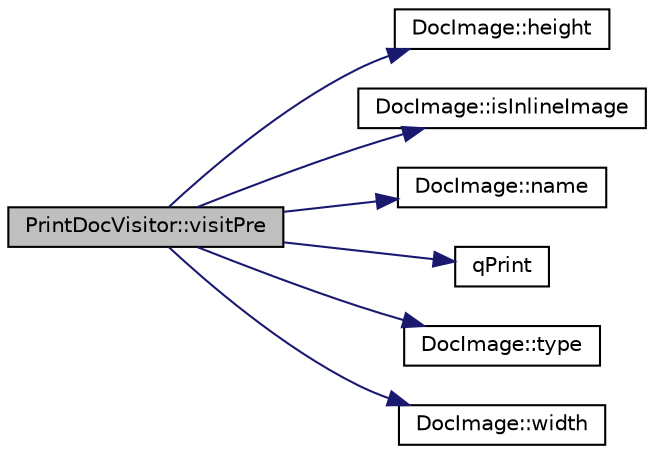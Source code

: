 digraph "PrintDocVisitor::visitPre"
{
 // LATEX_PDF_SIZE
  edge [fontname="Helvetica",fontsize="10",labelfontname="Helvetica",labelfontsize="10"];
  node [fontname="Helvetica",fontsize="10",shape=record];
  rankdir="LR";
  Node1 [label="PrintDocVisitor::visitPre",height=0.2,width=0.4,color="black", fillcolor="grey75", style="filled", fontcolor="black",tooltip=" "];
  Node1 -> Node2 [color="midnightblue",fontsize="10",style="solid",fontname="Helvetica"];
  Node2 [label="DocImage::height",height=0.2,width=0.4,color="black", fillcolor="white", style="filled",URL="$classDocImage.html#a434782653279e9f1d823656d48fe3e26",tooltip=" "];
  Node1 -> Node3 [color="midnightblue",fontsize="10",style="solid",fontname="Helvetica"];
  Node3 [label="DocImage::isInlineImage",height=0.2,width=0.4,color="black", fillcolor="white", style="filled",URL="$classDocImage.html#ae52199cbb5da4e10ccb3a9b53c4978ac",tooltip=" "];
  Node1 -> Node4 [color="midnightblue",fontsize="10",style="solid",fontname="Helvetica"];
  Node4 [label="DocImage::name",height=0.2,width=0.4,color="black", fillcolor="white", style="filled",URL="$classDocImage.html#a0c62b3e12569fac905243b891a62d81a",tooltip=" "];
  Node1 -> Node5 [color="midnightblue",fontsize="10",style="solid",fontname="Helvetica"];
  Node5 [label="qPrint",height=0.2,width=0.4,color="black", fillcolor="white", style="filled",URL="$qcstring_8h.html#a9851ebb5ae2f65b4d2b1d08421edbfd2",tooltip=" "];
  Node1 -> Node6 [color="midnightblue",fontsize="10",style="solid",fontname="Helvetica"];
  Node6 [label="DocImage::type",height=0.2,width=0.4,color="black", fillcolor="white", style="filled",URL="$classDocImage.html#a4a7abc635cfbbb0824b1a482b6cb42e9",tooltip=" "];
  Node1 -> Node7 [color="midnightblue",fontsize="10",style="solid",fontname="Helvetica"];
  Node7 [label="DocImage::width",height=0.2,width=0.4,color="black", fillcolor="white", style="filled",URL="$classDocImage.html#a79d36f165096668a3d6631efb6e0b4f0",tooltip=" "];
}
